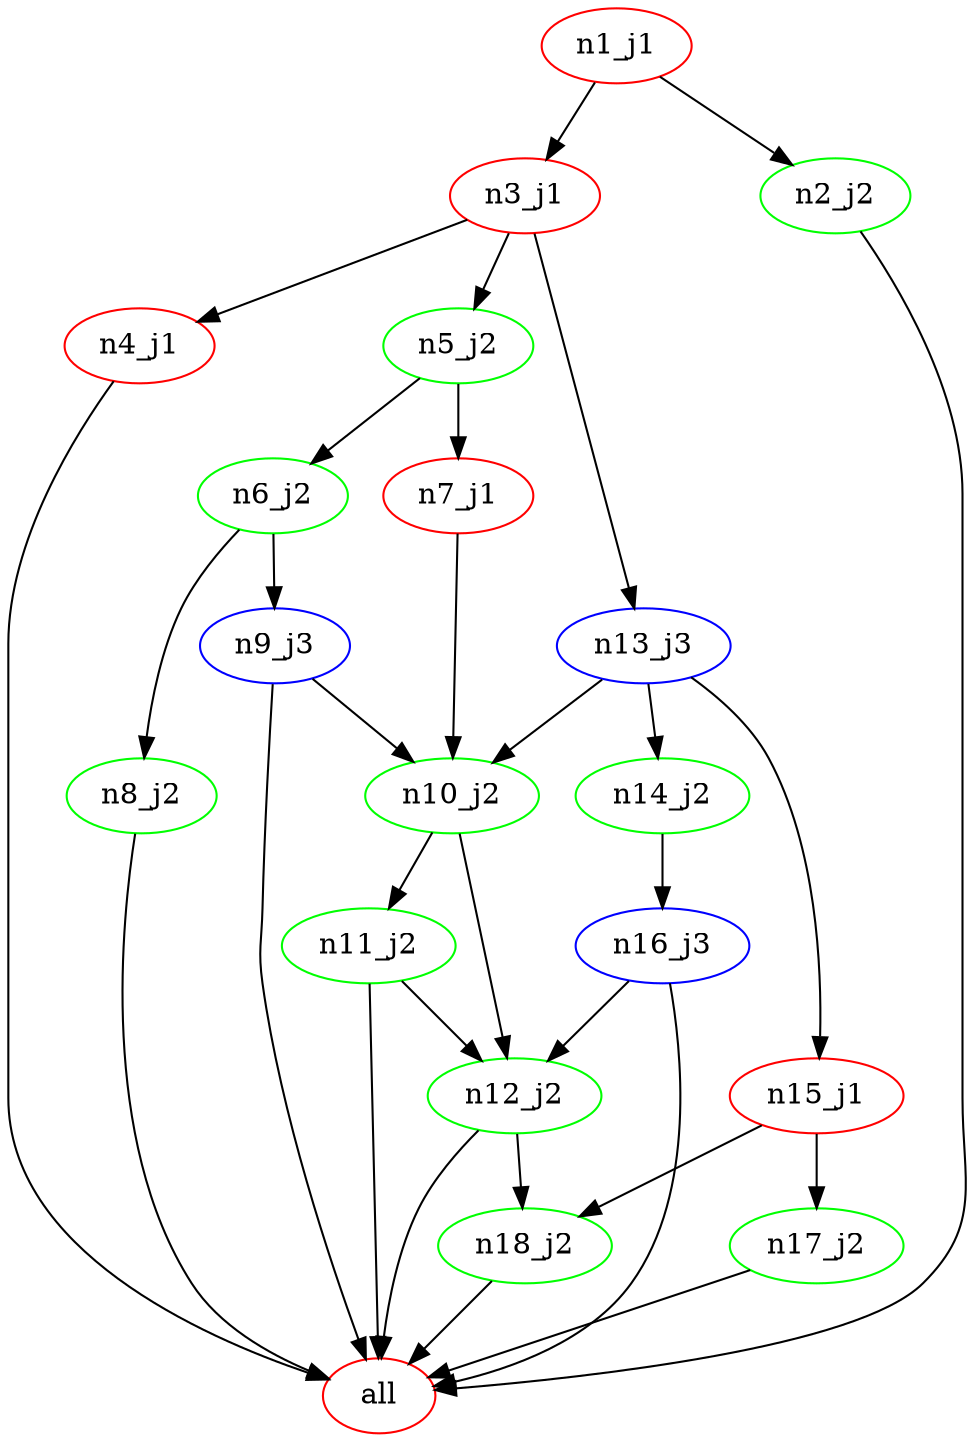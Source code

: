 digraph G {
n2[label="all", color="red"];
n5[label="n1_j1", color="red"];
n12[label="n10_j2", color="green"];
n11[label="n11_j2", color="green"];
n15[label="n12_j2", color="green"];
n14[label="n13_j3", color="blue"];
n17[label="n14_j2", color="green"];
n19[label="n15_j1", color="red"];
n16[label="n16_j3", color="blue"];
n18[label="n17_j2", color="green"];
n20[label="n18_j2", color="green"];
n6[label="n2_j2", color="green"];
n4[label="n3_j1", color="red"];
n3[label="n4_j1", color="red"];
n9[label="n5_j2", color="green"];
n8[label="n6_j2", color="green"];
n13[label="n7_j1", color="red"];
n7[label="n8_j2", color="green"];
n10[label="n9_j3", color="blue"];
n11 -> n2 ; 
n15 -> n2 ; 
n16 -> n2 ; 
n18 -> n2 ; 
n20 -> n2 ; 
n6 -> n2 ; 
n3 -> n2 ; 
n7 -> n2 ; 
n10 -> n2 ; 
n14 -> n12 ; 
n13 -> n12 ; 
n10 -> n12 ; 
n12 -> n11 ; 
n12 -> n15 ; 
n11 -> n15 ; 
n16 -> n15 ; 
n4 -> n14 ; 
n14 -> n17 ; 
n14 -> n19 ; 
n17 -> n16 ; 
n19 -> n18 ; 
n15 -> n20 ; 
n19 -> n20 ; 
n5 -> n6 ; 
n5 -> n4 ; 
n4 -> n3 ; 
n4 -> n9 ; 
n9 -> n8 ; 
n9 -> n13 ; 
n8 -> n7 ; 
n8 -> n10 ; 
}
